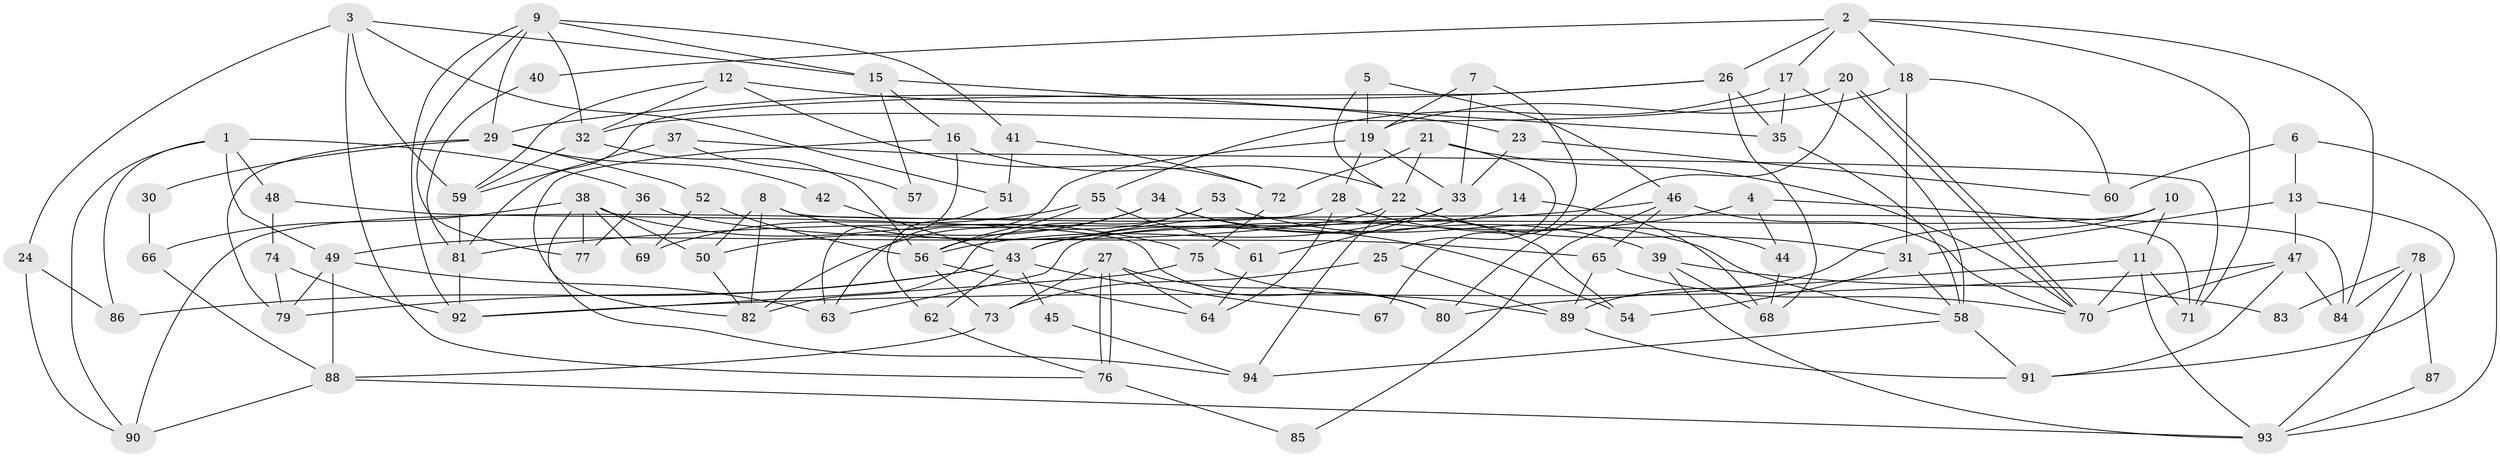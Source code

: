 // Generated by graph-tools (version 1.1) at 2025/35/03/09/25 02:35:56]
// undirected, 94 vertices, 188 edges
graph export_dot {
graph [start="1"]
  node [color=gray90,style=filled];
  1;
  2;
  3;
  4;
  5;
  6;
  7;
  8;
  9;
  10;
  11;
  12;
  13;
  14;
  15;
  16;
  17;
  18;
  19;
  20;
  21;
  22;
  23;
  24;
  25;
  26;
  27;
  28;
  29;
  30;
  31;
  32;
  33;
  34;
  35;
  36;
  37;
  38;
  39;
  40;
  41;
  42;
  43;
  44;
  45;
  46;
  47;
  48;
  49;
  50;
  51;
  52;
  53;
  54;
  55;
  56;
  57;
  58;
  59;
  60;
  61;
  62;
  63;
  64;
  65;
  66;
  67;
  68;
  69;
  70;
  71;
  72;
  73;
  74;
  75;
  76;
  77;
  78;
  79;
  80;
  81;
  82;
  83;
  84;
  85;
  86;
  87;
  88;
  89;
  90;
  91;
  92;
  93;
  94;
  1 -- 49;
  1 -- 36;
  1 -- 48;
  1 -- 86;
  1 -- 90;
  2 -- 84;
  2 -- 17;
  2 -- 18;
  2 -- 26;
  2 -- 40;
  2 -- 71;
  3 -- 51;
  3 -- 59;
  3 -- 15;
  3 -- 24;
  3 -- 76;
  4 -- 44;
  4 -- 71;
  4 -- 43;
  5 -- 46;
  5 -- 19;
  5 -- 22;
  6 -- 13;
  6 -- 93;
  6 -- 60;
  7 -- 19;
  7 -- 33;
  7 -- 67;
  8 -- 82;
  8 -- 54;
  8 -- 50;
  8 -- 84;
  9 -- 92;
  9 -- 29;
  9 -- 15;
  9 -- 32;
  9 -- 41;
  9 -- 77;
  10 -- 11;
  10 -- 63;
  10 -- 89;
  11 -- 80;
  11 -- 70;
  11 -- 71;
  11 -- 93;
  12 -- 72;
  12 -- 32;
  12 -- 23;
  12 -- 59;
  13 -- 47;
  13 -- 31;
  13 -- 91;
  14 -- 68;
  14 -- 43;
  15 -- 16;
  15 -- 35;
  15 -- 57;
  16 -- 22;
  16 -- 63;
  16 -- 82;
  17 -- 58;
  17 -- 35;
  17 -- 55;
  18 -- 60;
  18 -- 19;
  18 -- 31;
  19 -- 63;
  19 -- 28;
  19 -- 33;
  20 -- 70;
  20 -- 70;
  20 -- 32;
  20 -- 80;
  21 -- 70;
  21 -- 22;
  21 -- 25;
  21 -- 72;
  22 -- 94;
  22 -- 31;
  22 -- 49;
  23 -- 33;
  23 -- 60;
  24 -- 90;
  24 -- 86;
  25 -- 73;
  25 -- 89;
  26 -- 35;
  26 -- 29;
  26 -- 68;
  26 -- 81;
  27 -- 64;
  27 -- 76;
  27 -- 76;
  27 -- 73;
  27 -- 80;
  28 -- 64;
  28 -- 44;
  28 -- 90;
  29 -- 79;
  29 -- 30;
  29 -- 42;
  29 -- 52;
  30 -- 66;
  31 -- 54;
  31 -- 58;
  32 -- 59;
  32 -- 56;
  33 -- 56;
  33 -- 61;
  34 -- 82;
  34 -- 50;
  34 -- 39;
  34 -- 54;
  35 -- 58;
  36 -- 77;
  36 -- 65;
  37 -- 71;
  37 -- 59;
  37 -- 57;
  38 -- 50;
  38 -- 75;
  38 -- 66;
  38 -- 69;
  38 -- 77;
  38 -- 94;
  39 -- 93;
  39 -- 68;
  39 -- 83;
  40 -- 81;
  41 -- 72;
  41 -- 51;
  42 -- 43;
  43 -- 86;
  43 -- 45;
  43 -- 62;
  43 -- 67;
  43 -- 79;
  44 -- 68;
  45 -- 94;
  46 -- 65;
  46 -- 81;
  46 -- 70;
  46 -- 85;
  47 -- 70;
  47 -- 91;
  47 -- 84;
  47 -- 92;
  48 -- 80;
  48 -- 74;
  49 -- 88;
  49 -- 63;
  49 -- 79;
  50 -- 82;
  51 -- 62;
  52 -- 56;
  52 -- 69;
  53 -- 56;
  53 -- 58;
  53 -- 82;
  55 -- 69;
  55 -- 56;
  55 -- 61;
  56 -- 64;
  56 -- 73;
  58 -- 91;
  58 -- 94;
  59 -- 81;
  61 -- 64;
  62 -- 76;
  65 -- 89;
  65 -- 70;
  66 -- 88;
  72 -- 75;
  73 -- 88;
  74 -- 79;
  74 -- 92;
  75 -- 92;
  75 -- 89;
  76 -- 85;
  78 -- 93;
  78 -- 84;
  78 -- 83;
  78 -- 87;
  81 -- 92;
  87 -- 93;
  88 -- 90;
  88 -- 93;
  89 -- 91;
}

